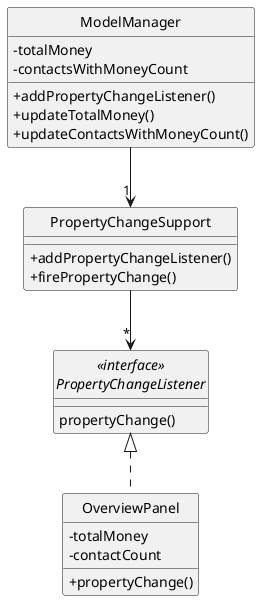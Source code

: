 @startuml
class ModelManager {
    -totalMoney
    -contactsWithMoneyCount
    +addPropertyChangeListener()
    +updateTotalMoney()
    +updateContactsWithMoneyCount()
}

class PropertyChangeSupport {
    +addPropertyChangeListener()
    +firePropertyChange()
}

interface "<<interface>>\nPropertyChangeListener" as PropertyChangeListener {
    propertyChange()
}

class OverviewPanel {
    -totalMoney
    -contactCount
    +propertyChange()
}

ModelManager --> "1" PropertyChangeSupport
PropertyChangeSupport --> "*" PropertyChangeListener
PropertyChangeListener <|.. OverviewPanel

hide circle
skinparam classAttributeIconSize 0
@enduml
